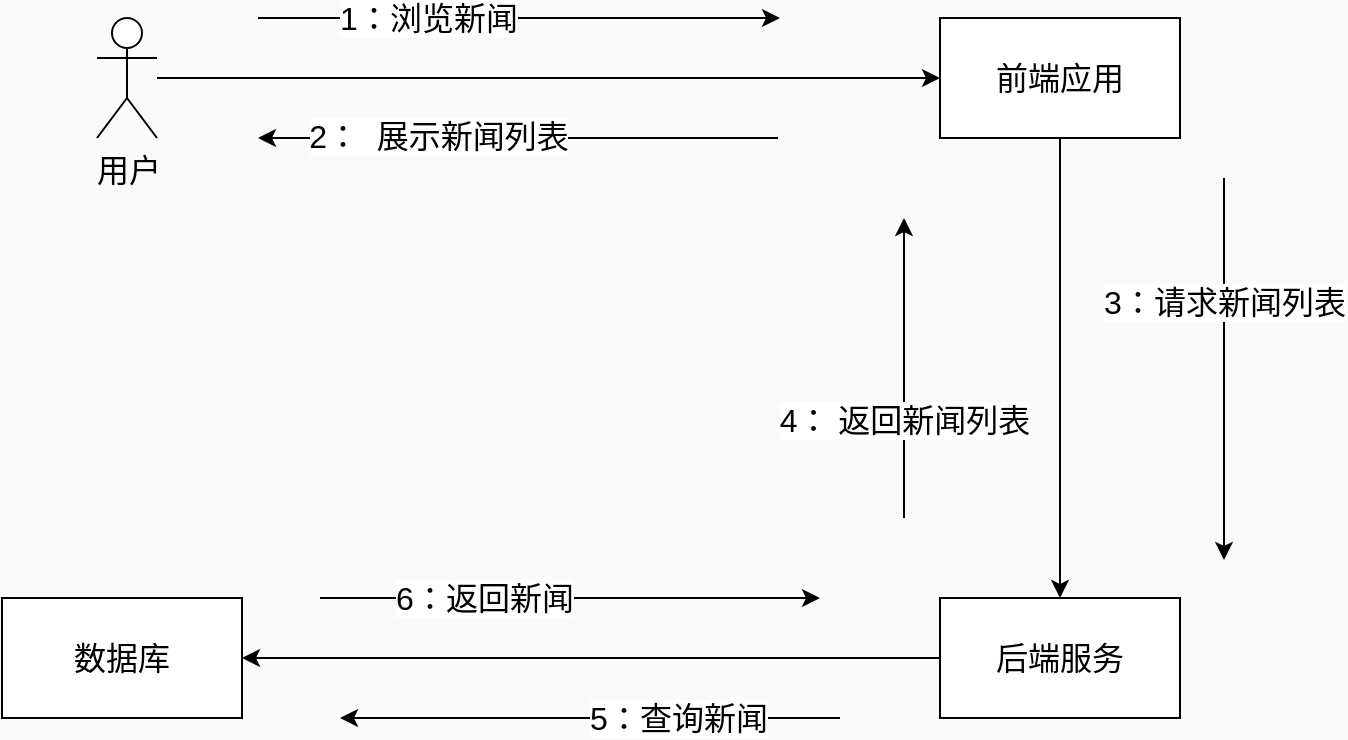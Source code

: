 <mxfile version="24.8.1">
  <diagram name="第 1 页" id="dEIvDljneDY7gIWV1ZGK">
    <mxGraphModel dx="1051" dy="784" grid="1" gridSize="10" guides="1" tooltips="1" connect="1" arrows="1" fold="1" page="1" pageScale="1" pageWidth="827" pageHeight="1169" background="#fafafa" math="0" shadow="0">
      <root>
        <mxCell id="0" />
        <mxCell id="1" parent="0" />
        <mxCell id="hUnpTWX5Ij0IJ8Fe-6PR-33" style="edgeStyle=orthogonalEdgeStyle;rounded=0;orthogonalLoop=1;jettySize=auto;html=1;fontSize=16;" parent="1" source="hUnpTWX5Ij0IJ8Fe-6PR-29" target="hUnpTWX5Ij0IJ8Fe-6PR-30" edge="1">
          <mxGeometry relative="1" as="geometry" />
        </mxCell>
        <mxCell id="hUnpTWX5Ij0IJ8Fe-6PR-29" value="用户" style="shape=umlActor;verticalLabelPosition=bottom;verticalAlign=top;html=1;outlineConnect=0;fontSize=16;" parent="1" vertex="1">
          <mxGeometry x="166.5" y="160" width="30" height="60" as="geometry" />
        </mxCell>
        <mxCell id="hUnpTWX5Ij0IJ8Fe-6PR-34" style="edgeStyle=orthogonalEdgeStyle;rounded=0;orthogonalLoop=1;jettySize=auto;html=1;fontSize=16;" parent="1" source="hUnpTWX5Ij0IJ8Fe-6PR-30" target="hUnpTWX5Ij0IJ8Fe-6PR-31" edge="1">
          <mxGeometry relative="1" as="geometry" />
        </mxCell>
        <mxCell id="hUnpTWX5Ij0IJ8Fe-6PR-30" value="前端应用" style="rounded=0;whiteSpace=wrap;html=1;fontSize=16;" parent="1" vertex="1">
          <mxGeometry x="588" y="160" width="120" height="60" as="geometry" />
        </mxCell>
        <mxCell id="hUnpTWX5Ij0IJ8Fe-6PR-31" value="后端服务" style="rounded=0;whiteSpace=wrap;html=1;fontSize=16;" parent="1" vertex="1">
          <mxGeometry x="588" y="450" width="120" height="60" as="geometry" />
        </mxCell>
        <mxCell id="hUnpTWX5Ij0IJ8Fe-6PR-32" value="数据库" style="rounded=0;whiteSpace=wrap;html=1;fontSize=16;" parent="1" vertex="1">
          <mxGeometry x="119" y="450" width="120" height="60" as="geometry" />
        </mxCell>
        <mxCell id="hUnpTWX5Ij0IJ8Fe-6PR-35" style="rounded=0;orthogonalLoop=1;jettySize=auto;html=1;entryX=1;entryY=0.5;entryDx=0;entryDy=0;fontSize=16;" parent="1" source="hUnpTWX5Ij0IJ8Fe-6PR-31" target="hUnpTWX5Ij0IJ8Fe-6PR-32" edge="1">
          <mxGeometry relative="1" as="geometry" />
        </mxCell>
        <mxCell id="hUnpTWX5Ij0IJ8Fe-6PR-36" value="" style="endArrow=classic;html=1;rounded=0;fontSize=16;" parent="1" edge="1">
          <mxGeometry width="50" height="50" relative="1" as="geometry">
            <mxPoint x="247" y="160" as="sourcePoint" />
            <mxPoint x="508" y="160" as="targetPoint" />
          </mxGeometry>
        </mxCell>
        <mxCell id="hUnpTWX5Ij0IJ8Fe-6PR-37" value="1：浏览新闻" style="edgeLabel;html=1;align=center;verticalAlign=middle;resizable=0;points=[];fontSize=16;" parent="hUnpTWX5Ij0IJ8Fe-6PR-36" vertex="1" connectable="0">
          <mxGeometry x="-0.349" relative="1" as="geometry">
            <mxPoint as="offset" />
          </mxGeometry>
        </mxCell>
        <mxCell id="hUnpTWX5Ij0IJ8Fe-6PR-38" value="" style="endArrow=classic;html=1;rounded=0;fontSize=16;" parent="1" edge="1">
          <mxGeometry width="50" height="50" relative="1" as="geometry">
            <mxPoint x="730" y="240" as="sourcePoint" />
            <mxPoint x="730" y="431" as="targetPoint" />
          </mxGeometry>
        </mxCell>
        <mxCell id="hUnpTWX5Ij0IJ8Fe-6PR-39" value="3：请求新闻列表" style="edgeLabel;html=1;align=center;verticalAlign=middle;resizable=0;points=[];fontSize=16;" parent="hUnpTWX5Ij0IJ8Fe-6PR-38" vertex="1" connectable="0">
          <mxGeometry x="-0.349" relative="1" as="geometry">
            <mxPoint as="offset" />
          </mxGeometry>
        </mxCell>
        <mxCell id="hUnpTWX5Ij0IJ8Fe-6PR-44" value="" style="endArrow=classic;html=1;rounded=0;fontSize=16;" parent="1" edge="1">
          <mxGeometry width="50" height="50" relative="1" as="geometry">
            <mxPoint x="507" y="220" as="sourcePoint" />
            <mxPoint x="247" y="220" as="targetPoint" />
          </mxGeometry>
        </mxCell>
        <mxCell id="hUnpTWX5Ij0IJ8Fe-6PR-45" value="2：&amp;nbsp; 展示新闻列表" style="edgeLabel;html=1;align=center;verticalAlign=middle;resizable=0;points=[];fontSize=16;" parent="hUnpTWX5Ij0IJ8Fe-6PR-44" vertex="1" connectable="0">
          <mxGeometry x="0.308" y="-1" relative="1" as="geometry">
            <mxPoint as="offset" />
          </mxGeometry>
        </mxCell>
        <mxCell id="hUnpTWX5Ij0IJ8Fe-6PR-46" value="" style="endArrow=classic;html=1;rounded=0;fontSize=16;" parent="1" edge="1">
          <mxGeometry width="50" height="50" relative="1" as="geometry">
            <mxPoint x="570" y="410" as="sourcePoint" />
            <mxPoint x="570" y="260" as="targetPoint" />
          </mxGeometry>
        </mxCell>
        <mxCell id="hUnpTWX5Ij0IJ8Fe-6PR-47" value="4： 返回新闻列表" style="edgeLabel;html=1;align=center;verticalAlign=middle;resizable=0;points=[];fontSize=16;" parent="hUnpTWX5Ij0IJ8Fe-6PR-46" vertex="1" connectable="0">
          <mxGeometry x="-0.349" relative="1" as="geometry">
            <mxPoint as="offset" />
          </mxGeometry>
        </mxCell>
        <mxCell id="hUnpTWX5Ij0IJ8Fe-6PR-48" value="" style="endArrow=classic;html=1;rounded=0;fontSize=16;" parent="1" edge="1">
          <mxGeometry width="50" height="50" relative="1" as="geometry">
            <mxPoint x="538" y="510" as="sourcePoint" />
            <mxPoint x="288" y="510" as="targetPoint" />
          </mxGeometry>
        </mxCell>
        <mxCell id="hUnpTWX5Ij0IJ8Fe-6PR-49" value="5：查询新闻" style="edgeLabel;html=1;align=center;verticalAlign=middle;resizable=0;points=[];fontSize=16;" parent="hUnpTWX5Ij0IJ8Fe-6PR-48" vertex="1" connectable="0">
          <mxGeometry x="-0.349" relative="1" as="geometry">
            <mxPoint as="offset" />
          </mxGeometry>
        </mxCell>
        <mxCell id="hUnpTWX5Ij0IJ8Fe-6PR-50" value="" style="endArrow=classic;html=1;rounded=0;fontSize=16;" parent="1" edge="1">
          <mxGeometry width="50" height="50" relative="1" as="geometry">
            <mxPoint x="278" y="450" as="sourcePoint" />
            <mxPoint x="528" y="450" as="targetPoint" />
          </mxGeometry>
        </mxCell>
        <mxCell id="hUnpTWX5Ij0IJ8Fe-6PR-51" value="6：返回新闻" style="edgeLabel;html=1;align=center;verticalAlign=middle;resizable=0;points=[];fontSize=16;" parent="hUnpTWX5Ij0IJ8Fe-6PR-50" vertex="1" connectable="0">
          <mxGeometry x="-0.349" relative="1" as="geometry">
            <mxPoint as="offset" />
          </mxGeometry>
        </mxCell>
      </root>
    </mxGraphModel>
  </diagram>
</mxfile>
